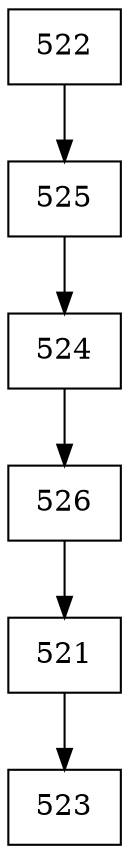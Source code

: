 digraph G {
  node [shape=record];
  node0 [label="{522}"];
  node0 -> node1;
  node1 [label="{525}"];
  node1 -> node2;
  node2 [label="{524}"];
  node2 -> node3;
  node3 [label="{526}"];
  node3 -> node4;
  node4 [label="{521}"];
  node4 -> node5;
  node5 [label="{523}"];
}

